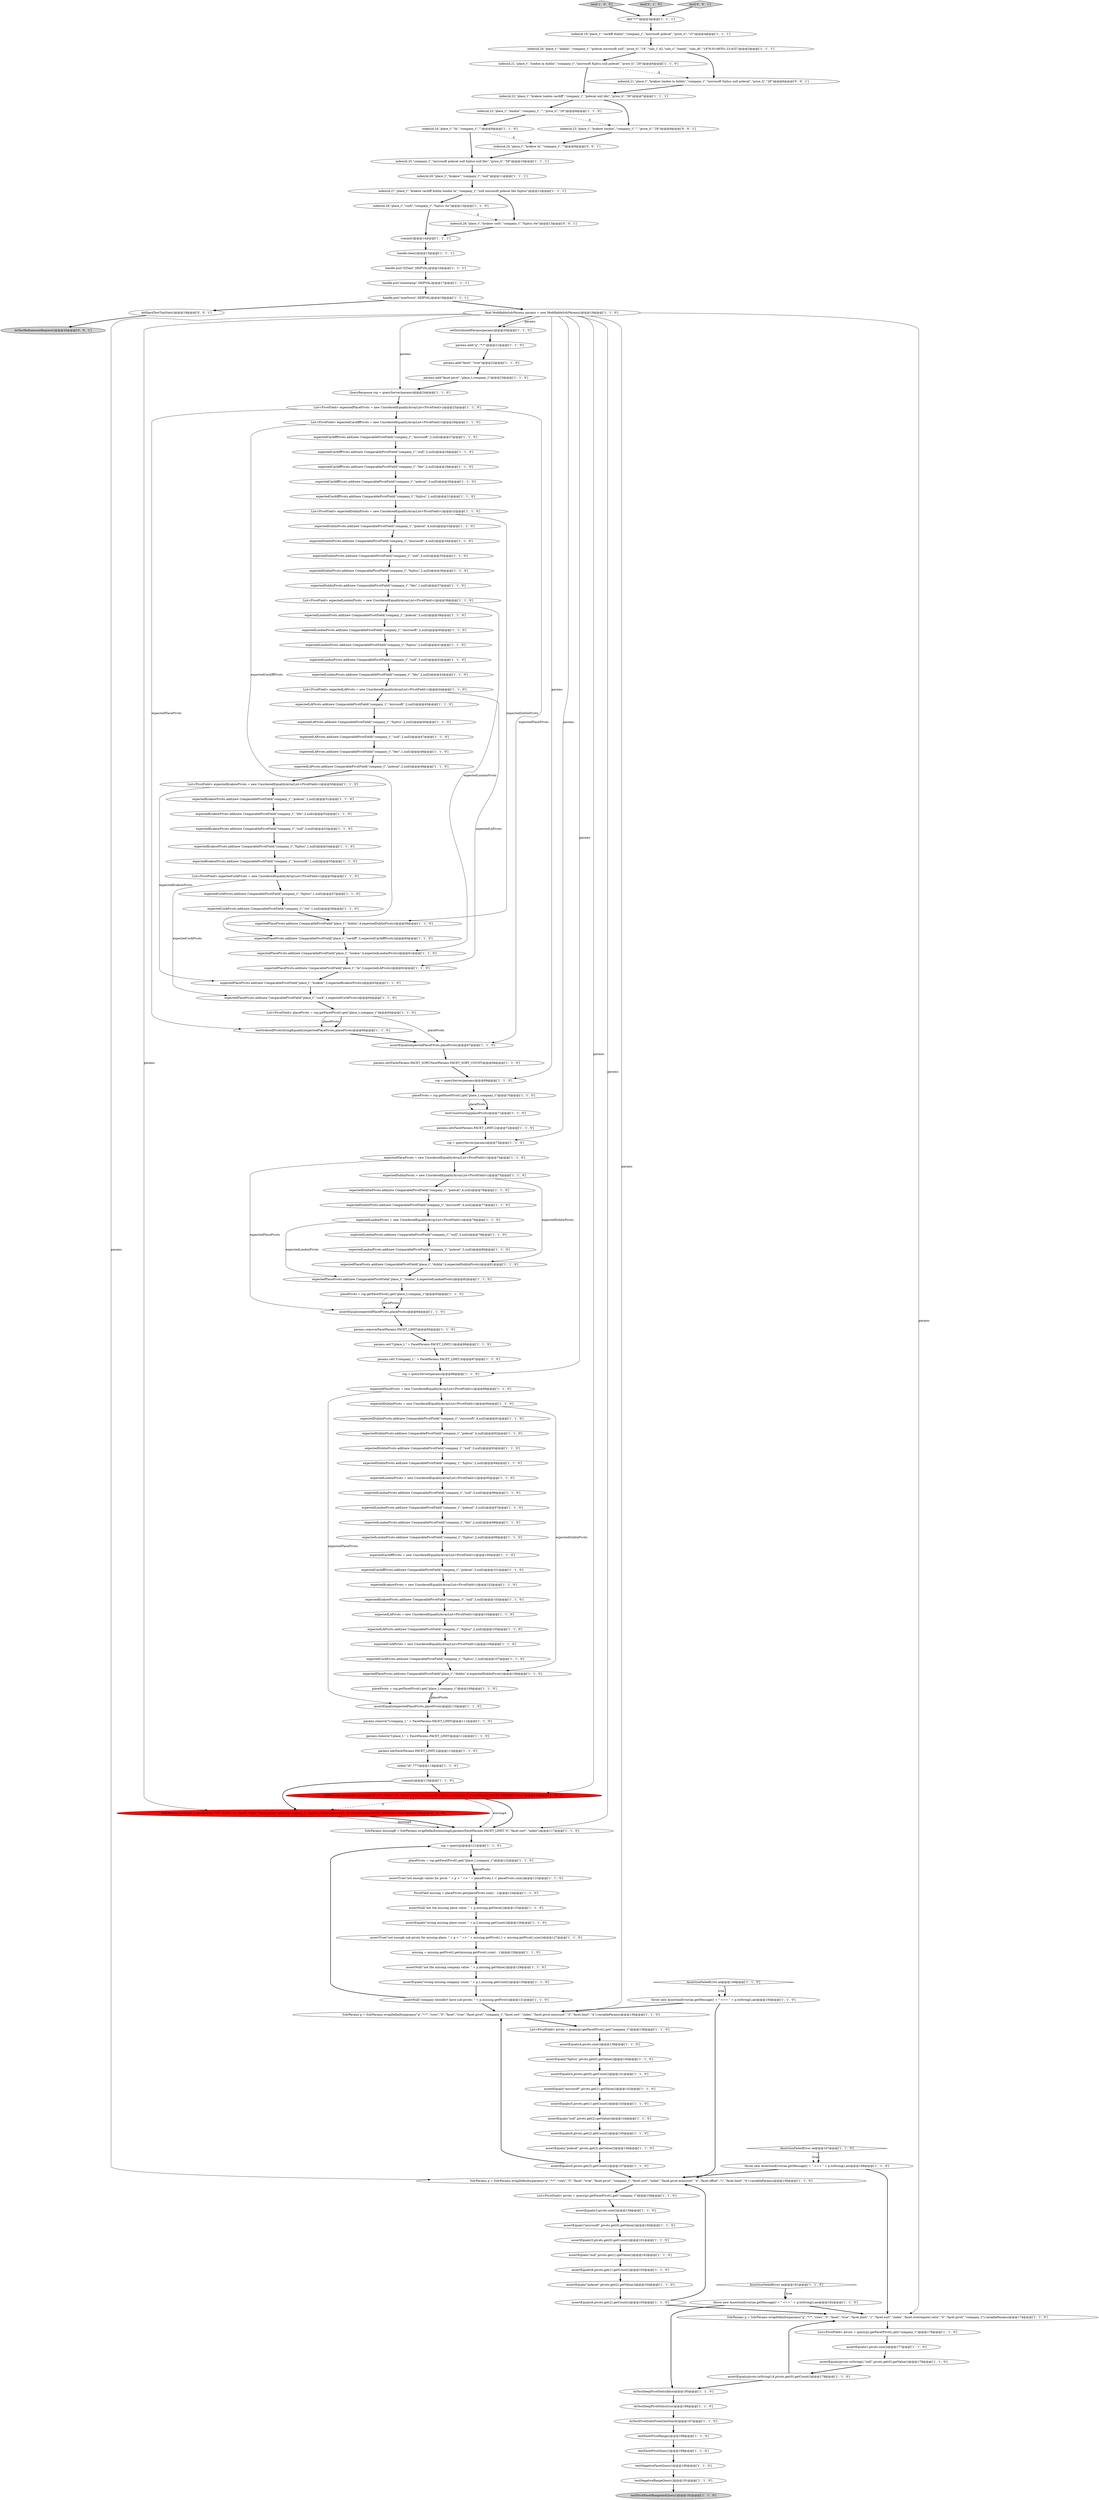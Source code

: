 digraph {
106 [style = filled, label = "expectedCorkPivots = new UnorderedEqualityArrayList<PivotField>()@@@106@@@['1', '1', '0']", fillcolor = white, shape = ellipse image = "AAA0AAABBB1BBB"];
24 [style = filled, label = "rsp = queryServer(params)@@@88@@@['1', '1', '0']", fillcolor = white, shape = ellipse image = "AAA0AAABBB1BBB"];
84 [style = filled, label = "expectedPlacePivots.add(new ComparablePivotField(\"place_t\",\"cork\",1,expectedCorkPivots))@@@64@@@['1', '1', '0']", fillcolor = white, shape = ellipse image = "AAA0AAABBB1BBB"];
156 [style = filled, label = "params.set(\"f.company_t.\" + FacetParams.FACET_LIMIT,4)@@@87@@@['1', '1', '0']", fillcolor = white, shape = ellipse image = "AAA0AAABBB1BBB"];
9 [style = filled, label = "List<PivotField> expectedPlacePivots = new UnorderedEqualityArrayList<PivotField>()@@@25@@@['1', '1', '0']", fillcolor = white, shape = ellipse image = "AAA0AAABBB1BBB"];
168 [style = filled, label = "index(id,24,\"place_t\",\"krakow la\",\"company_t\",\"\")@@@9@@@['0', '0', '1']", fillcolor = white, shape = ellipse image = "AAA0AAABBB3BBB"];
46 [style = filled, label = "index(id,20,\"place_t\",\"dublin\",\"company_t\",\"polecat microsoft null\",\"price_ti\",\"19\",\"solo_i\",42,\"solo_s\",\"lonely\",\"solo_dt\",\"1976-03-06T01:23:45Z\")@@@5@@@['1', '1', '1']", fillcolor = white, shape = ellipse image = "AAA0AAABBB1BBB"];
50 [style = filled, label = "expectedCardiffPivots = new UnorderedEqualityArrayList<PivotField>()@@@100@@@['1', '1', '0']", fillcolor = white, shape = ellipse image = "AAA0AAABBB1BBB"];
28 [style = filled, label = "assertEquals(6,pivots.get(3).getCount())@@@147@@@['1', '1', '0']", fillcolor = white, shape = ellipse image = "AAA0AAABBB1BBB"];
35 [style = filled, label = "handle.put(\"maxScore\",SKIPVAL)@@@18@@@['1', '1', '1']", fillcolor = white, shape = ellipse image = "AAA0AAABBB1BBB"];
133 [style = filled, label = "index(id,28,\"place_t\",\"cork\",\"company_t\",\"fujitsu rte\")@@@13@@@['1', '1', '0']", fillcolor = white, shape = ellipse image = "AAA0AAABBB1BBB"];
18 [style = filled, label = "AssertionFailedError ae@@@149@@@['1', '1', '0']", fillcolor = white, shape = diamond image = "AAA0AAABBB1BBB"];
0 [style = filled, label = "expectedDublinPivots.add(new ComparablePivotField(\"company_t\",\"microsoft\",4,null))@@@91@@@['1', '1', '0']", fillcolor = white, shape = ellipse image = "AAA0AAABBB1BBB"];
21 [style = filled, label = "SolrParams p = SolrParams.wrapDefaults(params(\"q\",\"*:*\",\"rows\",\"0\",\"facet\",\"true\",\"facet.pivot\",\"company_t\",\"facet.sort\",\"index\",\"facet.pivot.mincount\",\"4\",\"facet.offset\",\"1\",\"facet.limit\",\"4\"),variableParams)@@@156@@@['1', '1', '0']", fillcolor = white, shape = ellipse image = "AAA0AAABBB1BBB"];
135 [style = filled, label = "List<PivotField> expectedDublinPivots = new UnorderedEqualityArrayList<PivotField>()@@@32@@@['1', '1', '0']", fillcolor = white, shape = ellipse image = "AAA0AAABBB1BBB"];
85 [style = filled, label = "testCountSorting(placePivots)@@@71@@@['1', '1', '0']", fillcolor = white, shape = ellipse image = "AAA0AAABBB1BBB"];
118 [style = filled, label = "expectedLondonPivots.add(new ComparablePivotField(\"company_t\",\"bbc\",2,null))@@@43@@@['1', '1', '0']", fillcolor = white, shape = ellipse image = "AAA0AAABBB1BBB"];
34 [style = filled, label = "expectedPlacePivots.add(new ComparablePivotField(\"place_t\",\"la\",3,expectedLAPivots))@@@62@@@['1', '1', '0']", fillcolor = white, shape = ellipse image = "AAA0AAABBB1BBB"];
116 [style = filled, label = "List<PivotField> placePivots = rsp.getFacetPivot().get(\"place_t,company_t\")@@@65@@@['1', '1', '0']", fillcolor = white, shape = ellipse image = "AAA0AAABBB1BBB"];
77 [style = filled, label = "expectedLondonPivots.add(new ComparablePivotField(\"company_t\",\"polecat\",3,null))@@@80@@@['1', '1', '0']", fillcolor = white, shape = ellipse image = "AAA0AAABBB1BBB"];
140 [style = filled, label = "expectedLAPivots.add(new ComparablePivotField(\"company_t\",\"null\",2,null))@@@47@@@['1', '1', '0']", fillcolor = white, shape = ellipse image = "AAA0AAABBB1BBB"];
25 [style = filled, label = "throw new AssertionError(ae.getMessage() + \" <== \" + p.toString(),ae)@@@150@@@['1', '1', '0']", fillcolor = white, shape = ellipse image = "AAA0AAABBB1BBB"];
113 [style = filled, label = "List<PivotField> expectedKrakowPivots = new UnorderedEqualityArrayList<PivotField>()@@@50@@@['1', '1', '0']", fillcolor = white, shape = ellipse image = "AAA0AAABBB1BBB"];
141 [style = filled, label = "testPivotFacetRangeAndQuery()@@@192@@@['1', '1', '0']", fillcolor = lightgray, shape = ellipse image = "AAA0AAABBB1BBB"];
153 [style = filled, label = "expectedDublinPivots.add(new ComparablePivotField(\"company_t\",\"microsoft\",4,null))@@@77@@@['1', '1', '0']", fillcolor = white, shape = ellipse image = "AAA0AAABBB1BBB"];
159 [style = filled, label = "assertTrue(\"not enough values for pivot: \" + p + \" => \" + placePivots,1 < placePivots.size())@@@123@@@['1', '1', '0']", fillcolor = white, shape = ellipse image = "AAA0AAABBB1BBB"];
63 [style = filled, label = "params.set(FacetParams.FACET_SORT,FacetParams.FACET_SORT_COUNT)@@@68@@@['1', '1', '0']", fillcolor = white, shape = ellipse image = "AAA0AAABBB1BBB"];
101 [style = filled, label = "expectedKrakowPivots.add(new ComparablePivotField(\"company_t\",\"null\",3,null))@@@53@@@['1', '1', '0']", fillcolor = white, shape = ellipse image = "AAA0AAABBB1BBB"];
20 [style = filled, label = "PivotField missing = placePivots.get(placePivots.size() - 1)@@@124@@@['1', '1', '0']", fillcolor = white, shape = ellipse image = "AAA0AAABBB1BBB"];
161 [style = filled, label = "throw new AssertionError(ae.getMessage() + \" <== \" + p.toString(),ae)@@@182@@@['1', '1', '0']", fillcolor = white, shape = ellipse image = "AAA0AAABBB1BBB"];
37 [style = filled, label = "testOrderedPivotsStringEquality(expectedPlacePivots,placePivots)@@@66@@@['1', '1', '0']", fillcolor = white, shape = ellipse image = "AAA0AAABBB1BBB"];
56 [style = filled, label = "expectedDublinPivots.add(new ComparablePivotField(\"company_t\",\"null\",3,null))@@@35@@@['1', '1', '0']", fillcolor = white, shape = ellipse image = "AAA0AAABBB1BBB"];
144 [style = filled, label = "expectedPlacePivots.add(new ComparablePivotField(\"place_t\",\"cardiff\",3,expectedCardiffPivots))@@@60@@@['1', '1', '0']", fillcolor = white, shape = ellipse image = "AAA0AAABBB1BBB"];
149 [style = filled, label = "expectedKrakowPivots.add(new ComparablePivotField(\"company_t\",\"bbc\",2,null))@@@52@@@['1', '1', '0']", fillcolor = white, shape = ellipse image = "AAA0AAABBB1BBB"];
121 [style = filled, label = "expectedDublinPivots.add(new ComparablePivotField(\"company_t\",\"polecat\",4,null))@@@33@@@['1', '1', '0']", fillcolor = white, shape = ellipse image = "AAA0AAABBB1BBB"];
97 [style = filled, label = "commit()@@@115@@@['1', '1', '0']", fillcolor = white, shape = ellipse image = "AAA0AAABBB1BBB"];
51 [style = filled, label = "expectedCardiffPivots.add(new ComparablePivotField(\"company_t\",\"polecat\",3,null))@@@101@@@['1', '1', '0']", fillcolor = white, shape = ellipse image = "AAA0AAABBB1BBB"];
14 [style = filled, label = "QueryResponse rsp = queryServer(params)@@@24@@@['1', '1', '0']", fillcolor = white, shape = ellipse image = "AAA0AAABBB1BBB"];
71 [style = filled, label = "placePivots = rsp.getFacetPivot().get(\"place_t,company_t\")@@@83@@@['1', '1', '0']", fillcolor = white, shape = ellipse image = "AAA0AAABBB1BBB"];
148 [style = filled, label = "setDistributedParams(params)@@@20@@@['1', '1', '0']", fillcolor = white, shape = ellipse image = "AAA0AAABBB1BBB"];
64 [style = filled, label = "params.set(\"f.place_t.\" + FacetParams.FACET_LIMIT,1)@@@86@@@['1', '1', '0']", fillcolor = white, shape = ellipse image = "AAA0AAABBB1BBB"];
15 [style = filled, label = "throw new AssertionError(ae.getMessage() + \" <== \" + p.toString(),ae)@@@168@@@['1', '1', '0']", fillcolor = white, shape = ellipse image = "AAA0AAABBB1BBB"];
160 [style = filled, label = "expectedLondonPivots.add(new ComparablePivotField(\"company_t\",\"polecat\",3,null))@@@39@@@['1', '1', '0']", fillcolor = white, shape = ellipse image = "AAA0AAABBB1BBB"];
17 [style = filled, label = "handle.put(\"timestamp\",SKIPVAL)@@@17@@@['1', '1', '1']", fillcolor = white, shape = ellipse image = "AAA0AAABBB1BBB"];
78 [style = filled, label = "assertNull(\"not the missing place value: \" + p,missing.getValue())@@@125@@@['1', '1', '0']", fillcolor = white, shape = ellipse image = "AAA0AAABBB1BBB"];
105 [style = filled, label = "assertEquals(\"null\",pivots.get(2).getValue())@@@144@@@['1', '1', '0']", fillcolor = white, shape = ellipse image = "AAA0AAABBB1BBB"];
157 [style = filled, label = "assertEquals(\"null\",pivots.get(1).getValue())@@@162@@@['1', '1', '0']", fillcolor = white, shape = ellipse image = "AAA0AAABBB1BBB"];
73 [style = filled, label = "expectedDublinPivots.add(new ComparablePivotField(\"company_t\",\"fujitsu\",2,null))@@@94@@@['1', '1', '0']", fillcolor = white, shape = ellipse image = "AAA0AAABBB1BBB"];
92 [style = filled, label = "index(id,23,\"place_t\",\"london\",\"company_t\",\"\",\"price_ti\",\"29\")@@@8@@@['1', '1', '0']", fillcolor = white, shape = ellipse image = "AAA0AAABBB1BBB"];
94 [style = filled, label = "expectedLAPivots.add(new ComparablePivotField(\"company_t\",\"microsoft\",2,null))@@@45@@@['1', '1', '0']", fillcolor = white, shape = ellipse image = "AAA0AAABBB1BBB"];
8 [style = filled, label = "index(id,24,\"place_t\",\"la\",\"company_t\",\"\")@@@9@@@['1', '1', '0']", fillcolor = white, shape = ellipse image = "AAA0AAABBB1BBB"];
12 [style = filled, label = "assertEquals(\"polecat\",pivots.get(2).getValue())@@@164@@@['1', '1', '0']", fillcolor = white, shape = ellipse image = "AAA0AAABBB1BBB"];
128 [style = filled, label = "expectedLAPivots = new UnorderedEqualityArrayList<PivotField>()@@@104@@@['1', '1', '0']", fillcolor = white, shape = ellipse image = "AAA0AAABBB1BBB"];
80 [style = filled, label = "assertNull(\"not the missing company value: \" + p,missing.getValue())@@@129@@@['1', '1', '0']", fillcolor = white, shape = ellipse image = "AAA0AAABBB1BBB"];
38 [style = filled, label = "handle.put(\"QTime\",SKIPVAL)@@@16@@@['1', '1', '1']", fillcolor = white, shape = ellipse image = "AAA0AAABBB1BBB"];
61 [style = filled, label = "params.set(FacetParams.FACET_LIMIT,2)@@@72@@@['1', '1', '0']", fillcolor = white, shape = ellipse image = "AAA0AAABBB1BBB"];
147 [style = filled, label = "assertEquals(4,pivots.get(0).getCount())@@@141@@@['1', '1', '0']", fillcolor = white, shape = ellipse image = "AAA0AAABBB1BBB"];
137 [style = filled, label = "expectedKrakowPivots.add(new ComparablePivotField(\"company_t\",\"null\",3,null))@@@103@@@['1', '1', '0']", fillcolor = white, shape = ellipse image = "AAA0AAABBB1BBB"];
124 [style = filled, label = "params.remove(\"f.company_t.\" + FacetParams.FACET_LIMIT)@@@111@@@['1', '1', '0']", fillcolor = white, shape = ellipse image = "AAA0AAABBB1BBB"];
174 [style = filled, label = "doShardTestTopStats()@@@19@@@['0', '0', '1']", fillcolor = white, shape = ellipse image = "AAA0AAABBB3BBB"];
41 [style = filled, label = "assertEquals(\"microsoft\",pivots.get(0).getValue())@@@160@@@['1', '1', '0']", fillcolor = white, shape = ellipse image = "AAA0AAABBB1BBB"];
119 [style = filled, label = "expectedLondonPivots.add(new ComparablePivotField(\"company_t\",\"polecat\",3,null))@@@97@@@['1', '1', '0']", fillcolor = white, shape = ellipse image = "AAA0AAABBB1BBB"];
76 [style = filled, label = "assertEquals(expectedPlacePivots,placePivots)@@@67@@@['1', '1', '0']", fillcolor = white, shape = ellipse image = "AAA0AAABBB1BBB"];
104 [style = filled, label = "params.remove(FacetParams.FACET_LIMIT)@@@85@@@['1', '1', '0']", fillcolor = white, shape = ellipse image = "AAA0AAABBB1BBB"];
102 [style = filled, label = "expectedPlacePivots.add(new ComparablePivotField(\"place_t\",\"london\",4,expectedLondonPivots))@@@82@@@['1', '1', '0']", fillcolor = white, shape = ellipse image = "AAA0AAABBB1BBB"];
142 [style = filled, label = "rsp = queryServer(params)@@@69@@@['1', '1', '0']", fillcolor = white, shape = ellipse image = "AAA0AAABBB1BBB"];
45 [style = filled, label = "params.add(\"facet\",\"true\")@@@22@@@['1', '1', '0']", fillcolor = white, shape = ellipse image = "AAA0AAABBB1BBB"];
98 [style = filled, label = "index(id,27,\"place_t\",\"krakow cardiff dublin london la\",\"company_t\",\"null microsoft polecat bbc fujitsu\")@@@12@@@['1', '1', '1']", fillcolor = white, shape = ellipse image = "AAA0AAABBB1BBB"];
27 [style = filled, label = "assertEquals(expectedPlacePivots,placePivots)@@@84@@@['1', '1', '0']", fillcolor = white, shape = ellipse image = "AAA0AAABBB1BBB"];
74 [style = filled, label = "assertNull(\"company shouldn't have sub-pivots: \" + p,missing.getPivot())@@@131@@@['1', '1', '0']", fillcolor = white, shape = ellipse image = "AAA0AAABBB1BBB"];
158 [style = filled, label = "expectedDublinPivots = new UnorderedEqualityArrayList<PivotField>()@@@75@@@['1', '1', '0']", fillcolor = white, shape = ellipse image = "AAA0AAABBB1BBB"];
122 [style = filled, label = "expectedCorkPivots.add(new ComparablePivotField(\"company_t\",\"fujitsu\",1,null))@@@107@@@['1', '1', '0']", fillcolor = white, shape = ellipse image = "AAA0AAABBB1BBB"];
99 [style = filled, label = "assertEquals(6,pivots.get(2).getCount())@@@165@@@['1', '1', '0']", fillcolor = white, shape = ellipse image = "AAA0AAABBB1BBB"];
47 [style = filled, label = "expectedCardiffPivots.add(new ComparablePivotField(\"company_t\",\"fujitsu\",1,null))@@@31@@@['1', '1', '0']", fillcolor = white, shape = ellipse image = "AAA0AAABBB1BBB"];
126 [style = filled, label = "testFacetPivotRange()@@@188@@@['1', '1', '0']", fillcolor = white, shape = ellipse image = "AAA0AAABBB1BBB"];
55 [style = filled, label = "expectedLondonPivots.add(new ComparablePivotField(\"company_t\",\"null\",3,null))@@@42@@@['1', '1', '0']", fillcolor = white, shape = ellipse image = "AAA0AAABBB1BBB"];
134 [style = filled, label = "expectedCorkPivots.add(new ComparablePivotField(\"company_t\",\"fujitsu\",1,null))@@@57@@@['1', '1', '0']", fillcolor = white, shape = ellipse image = "AAA0AAABBB1BBB"];
33 [style = filled, label = "expectedPlacePivots.add(new ComparablePivotField(\"place_t\",\"dublin\",4,expectedDublinPivots))@@@81@@@['1', '1', '0']", fillcolor = white, shape = ellipse image = "AAA0AAABBB1BBB"];
130 [style = filled, label = "expectedLondonPivots.add(new ComparablePivotField(\"company_t\",\"null\",3,null))@@@79@@@['1', '1', '0']", fillcolor = white, shape = ellipse image = "AAA0AAABBB1BBB"];
2 [style = filled, label = "assertEquals(\"polecat\",pivots.get(3).getValue())@@@146@@@['1', '1', '0']", fillcolor = white, shape = ellipse image = "AAA0AAABBB1BBB"];
95 [style = filled, label = "rsp = queryServer(params)@@@73@@@['1', '1', '0']", fillcolor = white, shape = ellipse image = "AAA0AAABBB1BBB"];
114 [style = filled, label = "test['1', '0', '0']", fillcolor = lightgray, shape = diamond image = "AAA0AAABBB1BBB"];
127 [style = filled, label = "params.add(\"q\",\"*:*\")@@@21@@@['1', '1', '0']", fillcolor = white, shape = ellipse image = "AAA0AAABBB1BBB"];
79 [style = filled, label = "assertEquals(\"fujitsu\",pivots.get(0).getValue())@@@140@@@['1', '1', '0']", fillcolor = white, shape = ellipse image = "AAA0AAABBB1BBB"];
16 [style = filled, label = "del(\"*:*\")@@@3@@@['1', '1', '1']", fillcolor = white, shape = ellipse image = "AAA0AAABBB1BBB"];
19 [style = filled, label = "placePivots = rsp.getFacetPivot().get(\"place_t,company_t\")@@@109@@@['1', '1', '0']", fillcolor = white, shape = ellipse image = "AAA0AAABBB1BBB"];
163 [style = filled, label = "assertEquals(6,pivots.get(2).getCount())@@@145@@@['1', '1', '0']", fillcolor = white, shape = ellipse image = "AAA0AAABBB1BBB"];
36 [style = filled, label = "expectedLondonPivots.add(new ComparablePivotField(\"company_t\",\"microsoft\",2,null))@@@40@@@['1', '1', '0']", fillcolor = white, shape = ellipse image = "AAA0AAABBB1BBB"];
166 [style = filled, label = "test['0', '1', '0']", fillcolor = lightgray, shape = diamond image = "AAA0AAABBB2BBB"];
150 [style = filled, label = "expectedKrakowPivots.add(new ComparablePivotField(\"company_t\",\"fujitsu\",1,null))@@@54@@@['1', '1', '0']", fillcolor = white, shape = ellipse image = "AAA0AAABBB1BBB"];
65 [style = filled, label = "testNegativeRangeQuery()@@@191@@@['1', '1', '0']", fillcolor = white, shape = ellipse image = "AAA0AAABBB1BBB"];
44 [style = filled, label = "commit()@@@14@@@['1', '1', '1']", fillcolor = white, shape = ellipse image = "AAA0AAABBB1BBB"];
59 [style = filled, label = "expectedLondonPivots = new UnorderedEqualityArrayList<PivotField>()@@@95@@@['1', '1', '0']", fillcolor = white, shape = ellipse image = "AAA0AAABBB1BBB"];
138 [style = filled, label = "index(\"id\",777)@@@114@@@['1', '1', '0']", fillcolor = white, shape = ellipse image = "AAA0AAABBB1BBB"];
109 [style = filled, label = "handle.clear()@@@15@@@['1', '1', '1']", fillcolor = white, shape = ellipse image = "AAA0AAABBB1BBB"];
88 [style = filled, label = "List<PivotField> expectedCorkPivots = new UnorderedEqualityArrayList<PivotField>()@@@56@@@['1', '1', '0']", fillcolor = white, shape = ellipse image = "AAA0AAABBB1BBB"];
31 [style = filled, label = "expectedLondonPivots.add(new ComparablePivotField(\"company_t\",\"bbc\",2,null))@@@98@@@['1', '1', '0']", fillcolor = white, shape = ellipse image = "AAA0AAABBB1BBB"];
62 [style = filled, label = "assertEquals(pivots.toString(),6,pivots.get(0).getCount())@@@179@@@['1', '1', '0']", fillcolor = white, shape = ellipse image = "AAA0AAABBB1BBB"];
164 [style = filled, label = "expectedCardiffPivots.add(new ComparablePivotField(\"company_t\",\"microsoft\",2,null))@@@27@@@['1', '1', '0']", fillcolor = white, shape = ellipse image = "AAA0AAABBB1BBB"];
58 [style = filled, label = "SolrParams missingB = SolrParams.wrapDefaults(missingA,params(FacetParams.FACET_LIMIT,\"4\",\"facet.sort\",\"index\"))@@@117@@@['1', '1', '0']", fillcolor = white, shape = ellipse image = "AAA0AAABBB1BBB"];
169 [style = filled, label = "index(id,23,\"place_t\",\"krakow london\",\"company_t\",\"\",\"price_ti\",\"29\")@@@8@@@['0', '0', '1']", fillcolor = white, shape = ellipse image = "AAA0AAABBB3BBB"];
6 [style = filled, label = "placePivots = rsp.getFacetPivot().get(\"place_t,company_t\")@@@70@@@['1', '1', '0']", fillcolor = white, shape = ellipse image = "AAA0AAABBB1BBB"];
171 [style = filled, label = "index(id,28,\"place_t\",\"krakow cork\",\"company_t\",\"fujitsu rte\")@@@13@@@['0', '0', '1']", fillcolor = white, shape = ellipse image = "AAA0AAABBB3BBB"];
89 [style = filled, label = "expectedDublinPivots.add(new ComparablePivotField(\"company_t\",\"polecat\",4,null))@@@92@@@['1', '1', '0']", fillcolor = white, shape = ellipse image = "AAA0AAABBB1BBB"];
39 [style = filled, label = "List<PivotField> expectedCardiffPivots = new UnorderedEqualityArrayList<PivotField>()@@@26@@@['1', '1', '0']", fillcolor = white, shape = ellipse image = "AAA0AAABBB1BBB"];
54 [style = filled, label = "assertEquals(\"microsoft\",pivots.get(1).getValue())@@@142@@@['1', '1', '0']", fillcolor = white, shape = ellipse image = "AAA0AAABBB1BBB"];
23 [style = filled, label = "AssertionFailedError ae@@@167@@@['1', '1', '0']", fillcolor = white, shape = diamond image = "AAA0AAABBB1BBB"];
131 [style = filled, label = "expectedDublinPivots.add(new ComparablePivotField(\"company_t\",\"microsoft\",4,null))@@@34@@@['1', '1', '0']", fillcolor = white, shape = ellipse image = "AAA0AAABBB1BBB"];
53 [style = filled, label = "expectedKrakowPivots.add(new ComparablePivotField(\"company_t\",\"polecat\",2,null))@@@51@@@['1', '1', '0']", fillcolor = white, shape = ellipse image = "AAA0AAABBB1BBB"];
11 [style = filled, label = "doTestDeepPivotStats(false)@@@185@@@['1', '1', '0']", fillcolor = white, shape = ellipse image = "AAA0AAABBB1BBB"];
26 [style = filled, label = "expectedLAPivots.add(new ComparablePivotField(\"company_t\",\"bbc\",1,null))@@@48@@@['1', '1', '0']", fillcolor = white, shape = ellipse image = "AAA0AAABBB1BBB"];
66 [style = filled, label = "AssertionFailedError ae@@@181@@@['1', '1', '0']", fillcolor = white, shape = diamond image = "AAA0AAABBB1BBB"];
60 [style = filled, label = "expectedLAPivots.add(new ComparablePivotField(\"company_t\",\"polecat\",2,null))@@@49@@@['1', '1', '0']", fillcolor = white, shape = ellipse image = "AAA0AAABBB1BBB"];
83 [style = filled, label = "params.set(FacetParams.FACET_LIMIT,2)@@@113@@@['1', '1', '0']", fillcolor = white, shape = ellipse image = "AAA0AAABBB1BBB"];
87 [style = filled, label = "assertEquals(1,pivots.size())@@@177@@@['1', '1', '0']", fillcolor = white, shape = ellipse image = "AAA0AAABBB1BBB"];
139 [style = filled, label = "assertEquals(expectedPlacePivots,placePivots)@@@110@@@['1', '1', '0']", fillcolor = white, shape = ellipse image = "AAA0AAABBB1BBB"];
90 [style = filled, label = "expectedDublinPivots.add(new ComparablePivotField(\"company_t\",\"bbc\",1,null))@@@37@@@['1', '1', '0']", fillcolor = white, shape = ellipse image = "AAA0AAABBB1BBB"];
3 [style = filled, label = "expectedDublinPivots = new UnorderedEqualityArrayList<PivotField>()@@@90@@@['1', '1', '0']", fillcolor = white, shape = ellipse image = "AAA0AAABBB1BBB"];
162 [style = filled, label = "index(id,21,\"place_t\",\"london la dublin\",\"company_t\",\"microsoft fujitsu null polecat\",\"price_ti\",\"29\")@@@6@@@['1', '1', '0']", fillcolor = white, shape = ellipse image = "AAA0AAABBB1BBB"];
111 [style = filled, label = "List<PivotField> pivots = query(p).getFacetPivot().get(\"company_t\")@@@176@@@['1', '1', '0']", fillcolor = white, shape = ellipse image = "AAA0AAABBB1BBB"];
91 [style = filled, label = "expectedLAPivots.add(new ComparablePivotField(\"company_t\",\"fujitsu\",2,null))@@@46@@@['1', '1', '0']", fillcolor = white, shape = ellipse image = "AAA0AAABBB1BBB"];
143 [style = filled, label = "index(id,25,\"company_t\",\"microsoft polecat null fujitsu null bbc\",\"price_ti\",\"59\")@@@10@@@['1', '1', '1']", fillcolor = white, shape = ellipse image = "AAA0AAABBB1BBB"];
30 [style = filled, label = "expectedDublinPivots.add(new ComparablePivotField(\"company_t\",\"null\",3,null))@@@93@@@['1', '1', '0']", fillcolor = white, shape = ellipse image = "AAA0AAABBB1BBB"];
108 [style = filled, label = "rsp = query(p)@@@121@@@['1', '1', '0']", fillcolor = white, shape = ellipse image = "AAA0AAABBB1BBB"];
40 [style = filled, label = "List<PivotField> pivots = query(p).getFacetPivot().get(\"company_t\")@@@158@@@['1', '1', '0']", fillcolor = white, shape = ellipse image = "AAA0AAABBB1BBB"];
70 [style = filled, label = "expectedDublinPivots.add(new ComparablePivotField(\"company_t\",\"fujitsu\",2,null))@@@36@@@['1', '1', '0']", fillcolor = white, shape = ellipse image = "AAA0AAABBB1BBB"];
96 [style = filled, label = "final ModifiableSolrParams params = new ModifiableSolrParams()@@@19@@@['1', '1', '0']", fillcolor = white, shape = ellipse image = "AAA0AAABBB1BBB"];
93 [style = filled, label = "assertEquals(\"wrong missing place count: \" + p,2,missing.getCount())@@@126@@@['1', '1', '0']", fillcolor = white, shape = ellipse image = "AAA0AAABBB1BBB"];
115 [style = filled, label = "expectedLAPivots.add(new ComparablePivotField(\"company_t\",\"fujitsu\",2,null))@@@105@@@['1', '1', '0']", fillcolor = white, shape = ellipse image = "AAA0AAABBB1BBB"];
117 [style = filled, label = "testNegativeFacetQuery()@@@190@@@['1', '1', '0']", fillcolor = white, shape = ellipse image = "AAA0AAABBB1BBB"];
146 [style = filled, label = "assertEquals(4,pivots.size())@@@139@@@['1', '1', '0']", fillcolor = white, shape = ellipse image = "AAA0AAABBB1BBB"];
69 [style = filled, label = "expectedPlacePivots.add(new ComparablePivotField(\"place_t\",\"dublin\",4,expectedDublinPivots))@@@59@@@['1', '1', '0']", fillcolor = white, shape = ellipse image = "AAA0AAABBB1BBB"];
107 [style = filled, label = "expectedKrakowPivots.add(new ComparablePivotField(\"company_t\",\"microsoft\",1,null))@@@55@@@['1', '1', '0']", fillcolor = white, shape = ellipse image = "AAA0AAABBB1BBB"];
1 [style = filled, label = "placePivots = rsp.getFacetPivot().get(\"place_t,company_t\")@@@122@@@['1', '1', '0']", fillcolor = white, shape = ellipse image = "AAA0AAABBB1BBB"];
132 [style = filled, label = "expectedCorkPivots.add(new ComparablePivotField(\"company_t\",\"rte\",1,null))@@@58@@@['1', '1', '0']", fillcolor = white, shape = ellipse image = "AAA0AAABBB1BBB"];
68 [style = filled, label = "testFacetPivotQuery()@@@189@@@['1', '1', '0']", fillcolor = white, shape = ellipse image = "AAA0AAABBB1BBB"];
86 [style = filled, label = "expectedPlacePivots = new UnorderedEqualityArrayList<PivotField>()@@@89@@@['1', '1', '0']", fillcolor = white, shape = ellipse image = "AAA0AAABBB1BBB"];
57 [style = filled, label = "expectedLondonPivots.add(new ComparablePivotField(\"company_t\",\"fujitsu\",2,null))@@@41@@@['1', '1', '0']", fillcolor = white, shape = ellipse image = "AAA0AAABBB1BBB"];
103 [style = filled, label = "SolrParams missingA = params(\"q\",\"*:*\",\"rows\",\"0\",\"facet\",\"true\",\"facet.pivot\",\"place_t,company_t\",FacetParams.FACET_MISSING,\"true\")@@@116@@@['1', '0', '0']", fillcolor = red, shape = ellipse image = "AAA1AAABBB1BBB"];
22 [style = filled, label = "expectedPlacePivots.add(new ComparablePivotField(\"place_t\",\"dublin\",4,expectedDublinPivots))@@@108@@@['1', '1', '0']", fillcolor = white, shape = ellipse image = "AAA0AAABBB1BBB"];
170 [style = filled, label = "test['0', '0', '1']", fillcolor = lightgray, shape = diamond image = "AAA0AAABBB3BBB"];
7 [style = filled, label = "missing = missing.getPivot().get(missing.getPivot().size() - 1)@@@128@@@['1', '1', '0']", fillcolor = white, shape = ellipse image = "AAA0AAABBB1BBB"];
49 [style = filled, label = "expectedPlacePivots.add(new ComparablePivotField(\"place_t\",\"london\",4,expectedLondonPivots))@@@61@@@['1', '1', '0']", fillcolor = white, shape = ellipse image = "AAA0AAABBB1BBB"];
100 [style = filled, label = "expectedLondonPivots.add(new ComparablePivotField(\"company_t\",\"null\",3,null))@@@96@@@['1', '1', '0']", fillcolor = white, shape = ellipse image = "AAA0AAABBB1BBB"];
52 [style = filled, label = "List<PivotField> pivots = query(p).getFacetPivot().get(\"company_t\")@@@138@@@['1', '1', '0']", fillcolor = white, shape = ellipse image = "AAA0AAABBB1BBB"];
110 [style = filled, label = "expectedPlacePivots.add(new ComparablePivotField(\"place_t\",\"krakow\",3,expectedKrakowPivots))@@@63@@@['1', '1', '0']", fillcolor = white, shape = ellipse image = "AAA0AAABBB1BBB"];
145 [style = filled, label = "expectedDublinPivots.add(new ComparablePivotField(\"company_t\",\"polecat\",4,null))@@@76@@@['1', '1', '0']", fillcolor = white, shape = ellipse image = "AAA0AAABBB1BBB"];
173 [style = filled, label = "index(id,21,\"place_t\",\"krakow london la dublin\",\"company_t\",\"microsoft fujitsu null polecat\",\"price_ti\",\"29\")@@@6@@@['0', '0', '1']", fillcolor = white, shape = ellipse image = "AAA0AAABBB3BBB"];
48 [style = filled, label = "assertEquals(5,pivots.get(1).getCount())@@@143@@@['1', '1', '0']", fillcolor = white, shape = ellipse image = "AAA0AAABBB1BBB"];
125 [style = filled, label = "SolrParams p = SolrParams.wrapDefaults(params(\"q\",\"*:*\",\"rows\",\"0\",\"facet\",\"true\",\"facet.limit\",\"1\",\"facet.sort\",\"index\",\"facet.overrequest.ratio\",\"0\",\"facet.pivot\",\"company_t\"),variableParams)@@@174@@@['1', '1', '0']", fillcolor = white, shape = ellipse image = "AAA0AAABBB1BBB"];
172 [style = filled, label = "doTestRefinementRequest()@@@20@@@['0', '0', '1']", fillcolor = lightgray, shape = ellipse image = "AAA0AAABBB3BBB"];
10 [style = filled, label = "index(id,19,\"place_t\",\"cardiff dublin\",\"company_t\",\"microsoft polecat\",\"price_ti\",\"15\")@@@4@@@['1', '1', '1']", fillcolor = white, shape = ellipse image = "AAA0AAABBB1BBB"];
151 [style = filled, label = "doTestDeepPivotStats(true)@@@186@@@['1', '1', '0']", fillcolor = white, shape = ellipse image = "AAA0AAABBB1BBB"];
155 [style = filled, label = "index(id,26,\"place_t\",\"krakow\",\"company_t\",\"null\")@@@11@@@['1', '1', '1']", fillcolor = white, shape = ellipse image = "AAA0AAABBB1BBB"];
129 [style = filled, label = "expectedPlacePivots = new UnorderedEqualityArrayList<PivotField>()@@@74@@@['1', '1', '0']", fillcolor = white, shape = ellipse image = "AAA0AAABBB1BBB"];
42 [style = filled, label = "params.add(\"facet.pivot\",\"place_t,company_t\")@@@23@@@['1', '1', '0']", fillcolor = white, shape = ellipse image = "AAA0AAABBB1BBB"];
67 [style = filled, label = "doTestPivotStatsFromOneShard()@@@187@@@['1', '1', '0']", fillcolor = white, shape = ellipse image = "AAA0AAABBB1BBB"];
112 [style = filled, label = "expectedLondonPivots = new UnorderedEqualityArrayList<PivotField>()@@@78@@@['1', '1', '0']", fillcolor = white, shape = ellipse image = "AAA0AAABBB1BBB"];
4 [style = filled, label = "expectedKrakowPivots = new UnorderedEqualityArrayList<PivotField>()@@@102@@@['1', '1', '0']", fillcolor = white, shape = ellipse image = "AAA0AAABBB1BBB"];
75 [style = filled, label = "assertEquals(6,pivots.get(1).getCount())@@@163@@@['1', '1', '0']", fillcolor = white, shape = ellipse image = "AAA0AAABBB1BBB"];
72 [style = filled, label = "SolrParams p = SolrParams.wrapDefaults(params(\"q\",\"*:*\",\"rows\",\"0\",\"facet\",\"true\",\"facet.pivot\",\"company_t\",\"facet.sort\",\"index\",\"facet.pivot.mincount\",\"4\",\"facet.limit\",\"4\"),variableParams)@@@136@@@['1', '1', '0']", fillcolor = white, shape = ellipse image = "AAA0AAABBB1BBB"];
167 [style = filled, label = "SolrParams missingA = params(\"q\",\"*:*\",\"rows\",\"0\",\"facet\",\"true\",\"facet.pivot\",\"place_t,company_t\",\"f.place_t.facet.mincount\",\"2\",FacetParams.FACET_MISSING,\"true\")@@@116@@@['0', '1', '0']", fillcolor = red, shape = ellipse image = "AAA1AAABBB2BBB"];
43 [style = filled, label = "assertEquals(\"wrong missing company count: \" + p,1,missing.getCount())@@@130@@@['1', '1', '0']", fillcolor = white, shape = ellipse image = "AAA0AAABBB1BBB"];
123 [style = filled, label = "expectedCardiffPivots.add(new ComparablePivotField(\"company_t\",\"polecat\",3,null))@@@30@@@['1', '1', '0']", fillcolor = white, shape = ellipse image = "AAA0AAABBB1BBB"];
154 [style = filled, label = "params.remove(\"f.place_t.\" + FacetParams.FACET_LIMIT)@@@112@@@['1', '1', '0']", fillcolor = white, shape = ellipse image = "AAA0AAABBB1BBB"];
5 [style = filled, label = "assertTrue(\"not enough sub-pivots for missing place: \" + p + \" => \" + missing.getPivot(),1 < missing.getPivot().size())@@@127@@@['1', '1', '0']", fillcolor = white, shape = ellipse image = "AAA0AAABBB1BBB"];
13 [style = filled, label = "assertEquals(pivots.toString(),\"null\",pivots.get(0).getValue())@@@178@@@['1', '1', '0']", fillcolor = white, shape = ellipse image = "AAA0AAABBB1BBB"];
32 [style = filled, label = "index(id,22,\"place_t\",\"krakow london cardiff\",\"company_t\",\"polecat null bbc\",\"price_ti\",\"39\")@@@7@@@['1', '1', '1']", fillcolor = white, shape = ellipse image = "AAA0AAABBB1BBB"];
152 [style = filled, label = "assertEquals(5,pivots.get(0).getCount())@@@161@@@['1', '1', '0']", fillcolor = white, shape = ellipse image = "AAA0AAABBB1BBB"];
81 [style = filled, label = "List<PivotField> expectedLondonPivots = new UnorderedEqualityArrayList<PivotField>()@@@38@@@['1', '1', '0']", fillcolor = white, shape = ellipse image = "AAA0AAABBB1BBB"];
136 [style = filled, label = "expectedLondonPivots.add(new ComparablePivotField(\"company_t\",\"fujitsu\",2,null))@@@99@@@['1', '1', '0']", fillcolor = white, shape = ellipse image = "AAA0AAABBB1BBB"];
29 [style = filled, label = "expectedCardiffPivots.add(new ComparablePivotField(\"company_t\",\"bbc\",2,null))@@@29@@@['1', '1', '0']", fillcolor = white, shape = ellipse image = "AAA0AAABBB1BBB"];
165 [style = filled, label = "expectedCardiffPivots.add(new ComparablePivotField(\"company_t\",\"null\",2,null))@@@28@@@['1', '1', '0']", fillcolor = white, shape = ellipse image = "AAA0AAABBB1BBB"];
82 [style = filled, label = "List<PivotField> expectedLAPivots = new UnorderedEqualityArrayList<PivotField>()@@@44@@@['1', '1', '0']", fillcolor = white, shape = ellipse image = "AAA0AAABBB1BBB"];
120 [style = filled, label = "assertEquals(3,pivots.size())@@@159@@@['1', '1', '0']", fillcolor = white, shape = ellipse image = "AAA0AAABBB1BBB"];
114->16 [style = bold, label=""];
159->20 [style = bold, label=""];
40->120 [style = bold, label=""];
100->119 [style = bold, label=""];
96->103 [style = solid, label="params"];
117->65 [style = bold, label=""];
9->37 [style = solid, label="expectedPlacePivots"];
84->116 [style = bold, label=""];
138->97 [style = bold, label=""];
74->72 [style = bold, label=""];
12->99 [style = bold, label=""];
15->21 [style = bold, label=""];
92->169 [style = dashed, label="0"];
67->126 [style = bold, label=""];
126->68 [style = bold, label=""];
143->155 [style = bold, label=""];
78->93 [style = bold, label=""];
158->145 [style = bold, label=""];
96->21 [style = solid, label="params"];
135->121 [style = bold, label=""];
165->29 [style = bold, label=""];
92->8 [style = bold, label=""];
47->135 [style = bold, label=""];
113->53 [style = bold, label=""];
96->167 [style = solid, label="params"];
123->47 [style = bold, label=""];
96->95 [style = solid, label="params"];
44->109 [style = bold, label=""];
3->22 [style = solid, label="expectedDublinPivots"];
130->77 [style = bold, label=""];
155->98 [style = bold, label=""];
41->152 [style = bold, label=""];
69->144 [style = bold, label=""];
26->60 [style = bold, label=""];
43->74 [style = bold, label=""];
28->21 [style = bold, label=""];
85->61 [style = bold, label=""];
96->148 [style = solid, label="params"];
109->38 [style = bold, label=""];
55->118 [style = bold, label=""];
1->159 [style = bold, label=""];
99->21 [style = bold, label=""];
4->137 [style = bold, label=""];
112->130 [style = bold, label=""];
149->101 [style = bold, label=""];
112->102 [style = solid, label="expectedLondonPivots"];
116->37 [style = solid, label="placePivots"];
45->42 [style = bold, label=""];
103->58 [style = bold, label=""];
157->75 [style = bold, label=""];
103->58 [style = solid, label="missingA"];
14->9 [style = bold, label=""];
29->123 [style = bold, label=""];
104->64 [style = bold, label=""];
106->122 [style = bold, label=""];
11->151 [style = bold, label=""];
65->141 [style = bold, label=""];
82->94 [style = bold, label=""];
9->76 [style = solid, label="expectedPlacePivots"];
129->27 [style = solid, label="expectedPlacePivots"];
56->70 [style = bold, label=""];
166->16 [style = bold, label=""];
23->15 [style = dotted, label="true"];
2->28 [style = bold, label=""];
27->104 [style = bold, label=""];
154->83 [style = bold, label=""];
25->21 [style = bold, label=""];
145->153 [style = bold, label=""];
25->72 [style = bold, label=""];
17->35 [style = bold, label=""];
86->3 [style = bold, label=""];
151->67 [style = bold, label=""];
161->125 [style = bold, label=""];
152->157 [style = bold, label=""];
174->172 [style = bold, label=""];
171->44 [style = bold, label=""];
96->125 [style = solid, label="params"];
9->39 [style = bold, label=""];
136->50 [style = bold, label=""];
32->169 [style = bold, label=""];
95->129 [style = bold, label=""];
15->125 [style = bold, label=""];
129->158 [style = bold, label=""];
99->125 [style = bold, label=""];
146->79 [style = bold, label=""];
57->55 [style = bold, label=""];
158->33 [style = solid, label="expectedDublinPivots"];
150->107 [style = bold, label=""];
72->52 [style = bold, label=""];
96->24 [style = solid, label="params"];
64->156 [style = bold, label=""];
1->159 [style = solid, label="placePivots"];
156->24 [style = bold, label=""];
0->89 [style = bold, label=""];
3->0 [style = bold, label=""];
66->161 [style = bold, label=""];
98->171 [style = bold, label=""];
94->91 [style = bold, label=""];
86->139 [style = solid, label="expectedPlacePivots"];
73->59 [style = bold, label=""];
53->149 [style = bold, label=""];
6->85 [style = bold, label=""];
124->154 [style = bold, label=""];
133->171 [style = dashed, label="0"];
115->106 [style = bold, label=""];
35->174 [style = bold, label=""];
46->173 [style = bold, label=""];
30->73 [style = bold, label=""];
68->117 [style = bold, label=""];
35->96 [style = bold, label=""];
6->85 [style = solid, label="placePivots"];
48->105 [style = bold, label=""];
18->25 [style = bold, label=""];
118->82 [style = bold, label=""];
111->87 [style = bold, label=""];
5->7 [style = bold, label=""];
80->43 [style = bold, label=""];
121->131 [style = bold, label=""];
81->160 [style = bold, label=""];
52->146 [style = bold, label=""];
62->125 [style = bold, label=""];
116->37 [style = bold, label=""];
66->161 [style = dotted, label="true"];
8->168 [style = dashed, label="0"];
38->17 [style = bold, label=""];
83->138 [style = bold, label=""];
110->84 [style = bold, label=""];
36->57 [style = bold, label=""];
37->76 [style = bold, label=""];
28->72 [style = bold, label=""];
88->84 [style = solid, label="expectedCorkPivots"];
102->71 [style = bold, label=""];
97->103 [style = bold, label=""];
167->58 [style = solid, label="missingA"];
173->32 [style = bold, label=""];
127->45 [style = bold, label=""];
147->54 [style = bold, label=""];
160->36 [style = bold, label=""];
58->108 [style = bold, label=""];
107->88 [style = bold, label=""];
51->4 [style = bold, label=""];
63->142 [style = bold, label=""];
22->19 [style = bold, label=""];
87->13 [style = bold, label=""];
71->27 [style = solid, label="placePivots"];
13->62 [style = bold, label=""];
134->132 [style = bold, label=""];
23->15 [style = bold, label=""];
135->69 [style = solid, label="expectedDublinPivots"];
170->16 [style = bold, label=""];
148->127 [style = bold, label=""];
140->26 [style = bold, label=""];
79->147 [style = bold, label=""];
96->142 [style = solid, label="params"];
59->100 [style = bold, label=""];
101->150 [style = bold, label=""];
96->58 [style = solid, label="params"];
42->14 [style = bold, label=""];
164->165 [style = bold, label=""];
133->44 [style = bold, label=""];
120->41 [style = bold, label=""];
62->11 [style = bold, label=""];
24->86 [style = bold, label=""];
125->111 [style = bold, label=""];
168->143 [style = bold, label=""];
20->78 [style = bold, label=""];
142->6 [style = bold, label=""];
119->31 [style = bold, label=""];
169->168 [style = bold, label=""];
113->110 [style = solid, label="expectedKrakowPivots"];
98->133 [style = bold, label=""];
39->144 [style = solid, label="expectedCardiffPivots"];
116->76 [style = solid, label="placePivots"];
161->11 [style = bold, label=""];
32->92 [style = bold, label=""];
137->128 [style = bold, label=""];
18->25 [style = dotted, label="true"];
16->10 [style = bold, label=""];
103->167 [style = dashed, label="0"];
10->46 [style = bold, label=""];
34->110 [style = bold, label=""];
7->80 [style = bold, label=""];
88->134 [style = bold, label=""];
19->139 [style = bold, label=""];
54->48 [style = bold, label=""];
8->143 [style = bold, label=""];
122->22 [style = bold, label=""];
105->163 [style = bold, label=""];
49->34 [style = bold, label=""];
19->139 [style = solid, label="placePivots"];
96->14 [style = solid, label="params"];
162->32 [style = bold, label=""];
139->124 [style = bold, label=""];
97->167 [style = bold, label=""];
96->148 [style = bold, label=""];
90->81 [style = bold, label=""];
60->113 [style = bold, label=""];
144->49 [style = bold, label=""];
91->140 [style = bold, label=""];
153->112 [style = bold, label=""];
132->69 [style = bold, label=""];
61->95 [style = bold, label=""];
89->30 [style = bold, label=""];
71->27 [style = bold, label=""];
131->56 [style = bold, label=""];
50->51 [style = bold, label=""];
128->115 [style = bold, label=""];
31->136 [style = bold, label=""];
93->5 [style = bold, label=""];
46->162 [style = bold, label=""];
77->33 [style = bold, label=""];
33->102 [style = bold, label=""];
21->40 [style = bold, label=""];
96->72 [style = solid, label="params"];
163->2 [style = bold, label=""];
108->1 [style = bold, label=""];
75->12 [style = bold, label=""];
81->49 [style = solid, label="expectedLondonPivots"];
82->34 [style = solid, label="expectedLAPivots"];
39->164 [style = bold, label=""];
76->63 [style = bold, label=""];
167->58 [style = bold, label=""];
162->173 [style = dashed, label="0"];
70->90 [style = bold, label=""];
74->108 [style = bold, label=""];
}
